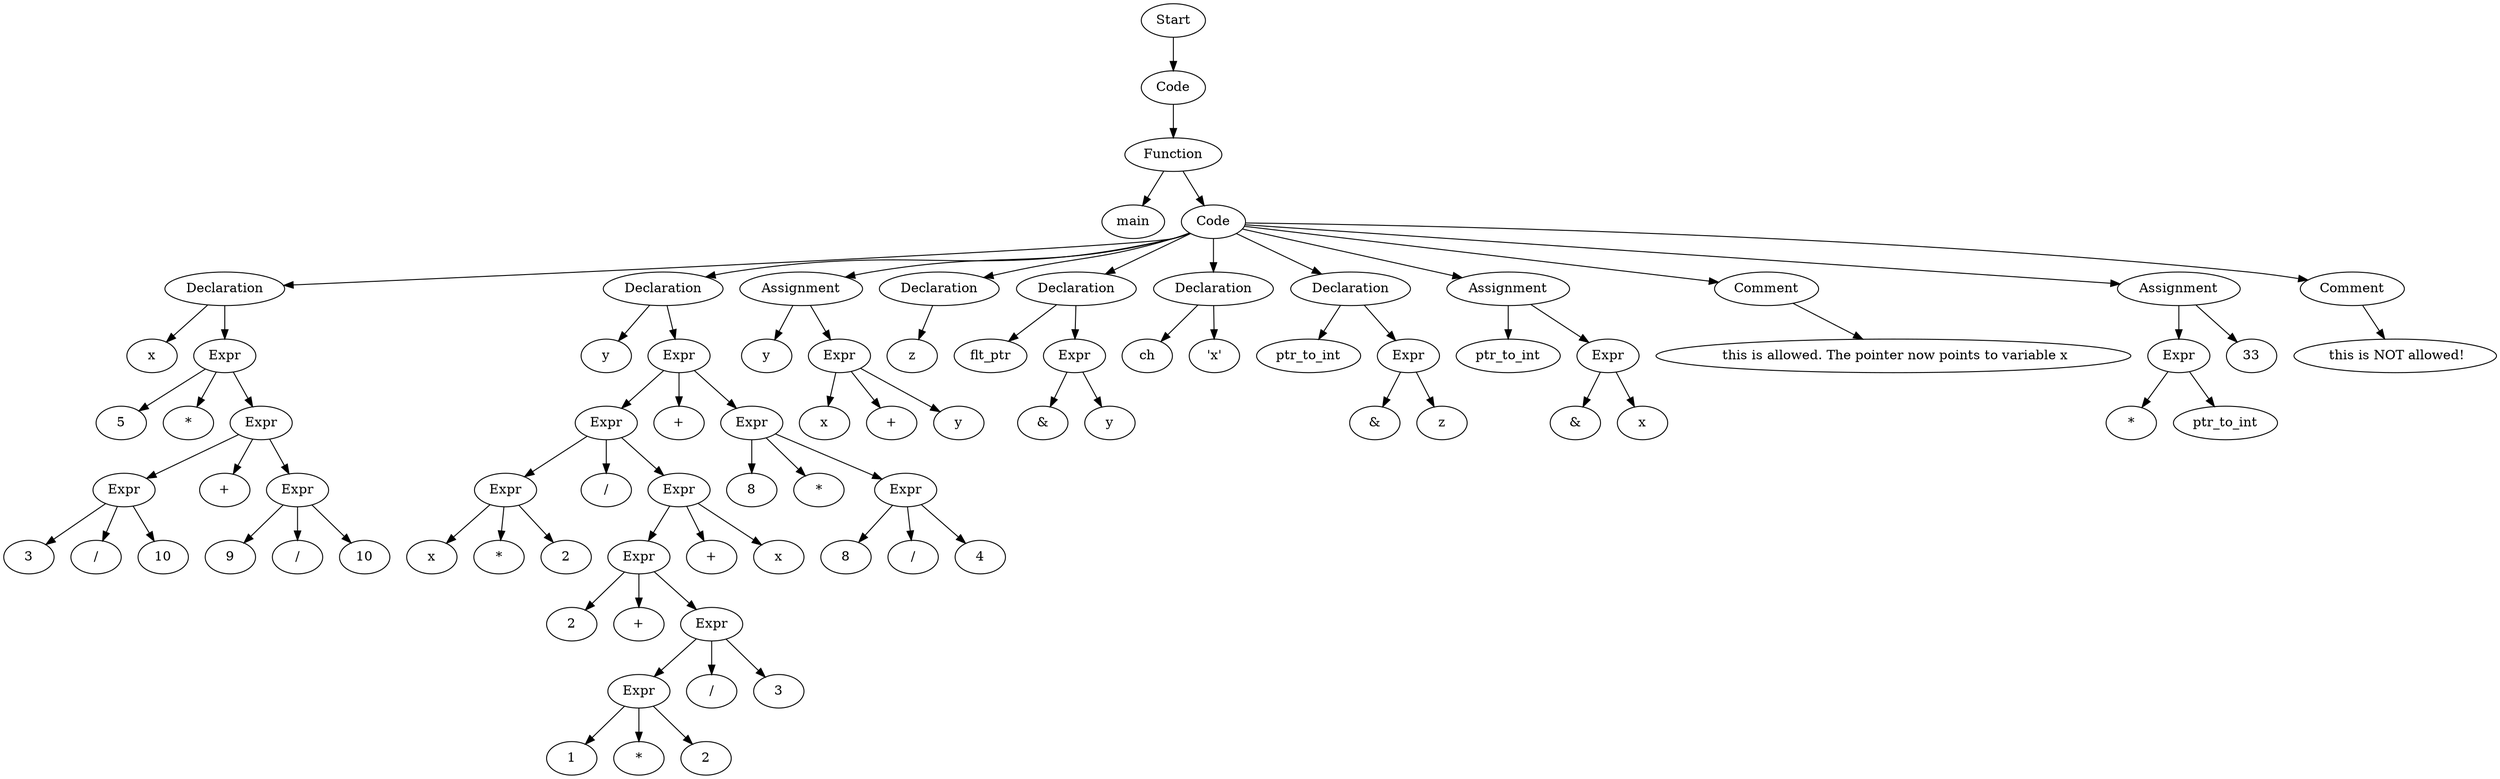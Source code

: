 digraph AST {
  "130025312291520" [label="Start"];
  "130025312291520" -> "130025312295072";
  "130025312295072" [label="Code"];
  "130025312295072" -> "130025312293296";
  "130025312293296" [label="Function"];
  "130025312293296" -> "130025312292144";
  "130025312293296" -> "130025312295888";
  "130025312292144" [label="main"];
  "130025312295888" [label="Code"];
  "130025312295888" -> "130025312290080";
  "130025312295888" -> "130025310437680";
  "130025312295888" -> "130025310439984";
  "130025312295888" -> "130025310444160";
  "130025312295888" -> "130025310445024";
  "130025312295888" -> "130025310445648";
  "130025312295888" -> "130025310446464";
  "130025312295888" -> "130025310447232";
  "130025312295888" -> "130025310447424";
  "130025312295888" -> "130025310448288";
  "130025312295888" -> "130025310448336";
  "130025312290080" [label="Declaration"];
  "130025312290080" -> "130025312300256";
  "130025312290080" -> "130025310437536";
  "130025312300256" [label="x"];
  "130025310437536" [label="Expr"];
  "130025310437536" -> "130025310437920";
  "130025310437536" -> "130025310437824";
  "130025310437536" -> "130025310438064";
  "130025310437920" [label="5"];
  "130025310437824" [label="*"];
  "130025310438064" [label="Expr"];
  "130025310438064" -> "130025310438208";
  "130025310438064" -> "130025310438400";
  "130025310438064" -> "130025310438832";
  "130025310438208" [label="Expr"];
  "130025310438208" -> "130025310438640";
  "130025310438208" -> "130025310438544";
  "130025310438208" -> "130025310438928";
  "130025310438640" [label="3"];
  "130025310438544" [label="/"];
  "130025310438928" [label="10"];
  "130025310438400" [label="+"];
  "130025310438832" [label="Expr"];
  "130025310438832" -> "130025310439312";
  "130025310438832" -> "130025310439216";
  "130025310438832" -> "130025310439600";
  "130025310439312" [label="9"];
  "130025310439216" [label="/"];
  "130025310439600" [label="10"];
  "130025310437680" [label="Declaration"];
  "130025310437680" -> "130025310439744";
  "130025310437680" -> "130025310439840";
  "130025310439744" [label="y"];
  "130025310439840" [label="Expr"];
  "130025310439840" -> "130025310439936";
  "130025310439840" -> "130025310440128";
  "130025310439840" -> "130025310440944";
  "130025310439936" [label="Expr"];
  "130025310439936" -> "130025310440080";
  "130025310439936" -> "130025310440272";
  "130025310439936" -> "130025310440896";
  "130025310440080" [label="Expr"];
  "130025310440080" -> "130025310440512";
  "130025310440080" -> "130025310440416";
  "130025310440080" -> "130025310440800";
  "130025310440512" [label="x"];
  "130025310440416" [label="*"];
  "130025310440800" [label="2"];
  "130025310440272" [label="/"];
  "130025310440896" [label="Expr"];
  "130025310440896" -> "130025310441040";
  "130025310440896" -> "130025310441232";
  "130025310440896" -> "130025310442768";
  "130025310441040" [label="Expr"];
  "130025310441040" -> "130025310441472";
  "130025310441040" -> "130025310441376";
  "130025310441040" -> "130025310441520";
  "130025310441472" [label="2"];
  "130025310441376" [label="+"];
  "130025310441520" [label="Expr"];
  "130025310441520" -> "130025310441616";
  "130025310441520" -> "130025310441808";
  "130025310441520" -> "130025310442576";
  "130025310441616" [label="Expr"];
  "130025310441616" -> "130025310442048";
  "130025310441616" -> "130025310441952";
  "130025310441616" -> "130025310442336";
  "130025310442048" [label="1"];
  "130025310441952" [label="*"];
  "130025310442336" [label="2"];
  "130025310441808" [label="/"];
  "130025310442576" [label="3"];
  "130025310441232" [label="+"];
  "130025310442768" [label="x"];
  "130025310440128" [label="+"];
  "130025310440944" [label="Expr"];
  "130025310440944" -> "130025310443056";
  "130025310440944" -> "130025310442960";
  "130025310440944" -> "130025310443200";
  "130025310443056" [label="8"];
  "130025310442960" [label="*"];
  "130025310443200" [label="Expr"];
  "130025310443200" -> "130025310443632";
  "130025310443200" -> "130025310443536";
  "130025310443200" -> "130025310443920";
  "130025310443632" [label="8"];
  "130025310443536" [label="/"];
  "130025310443920" [label="4"];
  "130025310439984" [label="Assignment"];
  "130025310439984" -> "130025310443392";
  "130025310439984" -> "130025310444016";
  "130025310443392" [label="y"];
  "130025310444016" [label="Expr"];
  "130025310444016" -> "130025310444400";
  "130025310444016" -> "130025310444304";
  "130025310444016" -> "130025310444688";
  "130025310444400" [label="x"];
  "130025310444304" [label="+"];
  "130025310444688" [label="y"];
  "130025310444160" [label="Declaration"];
  "130025310444160" -> "130025310444976";
  "130025310444976" [label="z"];
  "130025310445024" [label="Declaration"];
  "130025310445024" -> "130025310445360";
  "130025310445024" -> "130025310445504";
  "130025310445360" [label="flt_ptr"];
  "130025310445504" [label="Expr"];
  "130025310445504" -> "130025310445600";
  "130025310445504" -> "130025310445936";
  "130025310445600" [label="&"];
  "130025310445936" [label="y"];
  "130025310445648" [label="Declaration"];
  "130025310445648" -> "130025310446224";
  "130025310445648" -> "130025310446560";
  "130025310446224" [label="ch"];
  "130025310446560" [label="'x'"];
  "130025310446464" [label="Declaration"];
  "130025310446464" -> "130025310446896";
  "130025310446464" -> "130025310447088";
  "130025310446896" [label="ptr_to_int"];
  "130025310447088" [label="Expr"];
  "130025310447088" -> "130025310447184";
  "130025310447088" -> "130025310447520";
  "130025310447184" [label="&"];
  "130025310447520" [label="z"];
  "130025310447232" [label="Assignment"];
  "130025310447232" -> "130025310447616";
  "130025310447232" -> "130025310447760";
  "130025310447616" [label="ptr_to_int"];
  "130025310447760" [label="Expr"];
  "130025310447760" -> "130025310447856";
  "130025310447760" -> "130025310448192";
  "130025310447856" [label="&"];
  "130025310448192" [label="x"];
  "130025310447424" [label="Comment"];
  "130025310447424" -> "130025310449440";
  "130025310449440" [label=" this is allowed. The pointer now points to variable x"];
  "130025310448288" [label="Assignment"];
  "130025310448288" -> "130025310449536";
  "130025310448288" -> "130025310448864";
  "130025310449536" [label="Expr"];
  "130025310449536" -> "130025310449632";
  "130025310449536" -> "130025310448528";
  "130025310449632" [label="*"];
  "130025310448528" [label="ptr_to_int"];
  "130025310448864" [label="33"];
  "130025310448336" [label="Comment"];
  "130025310448336" -> "130025310449488";
  "130025310449488" [label=" this is NOT allowed!"];
}
